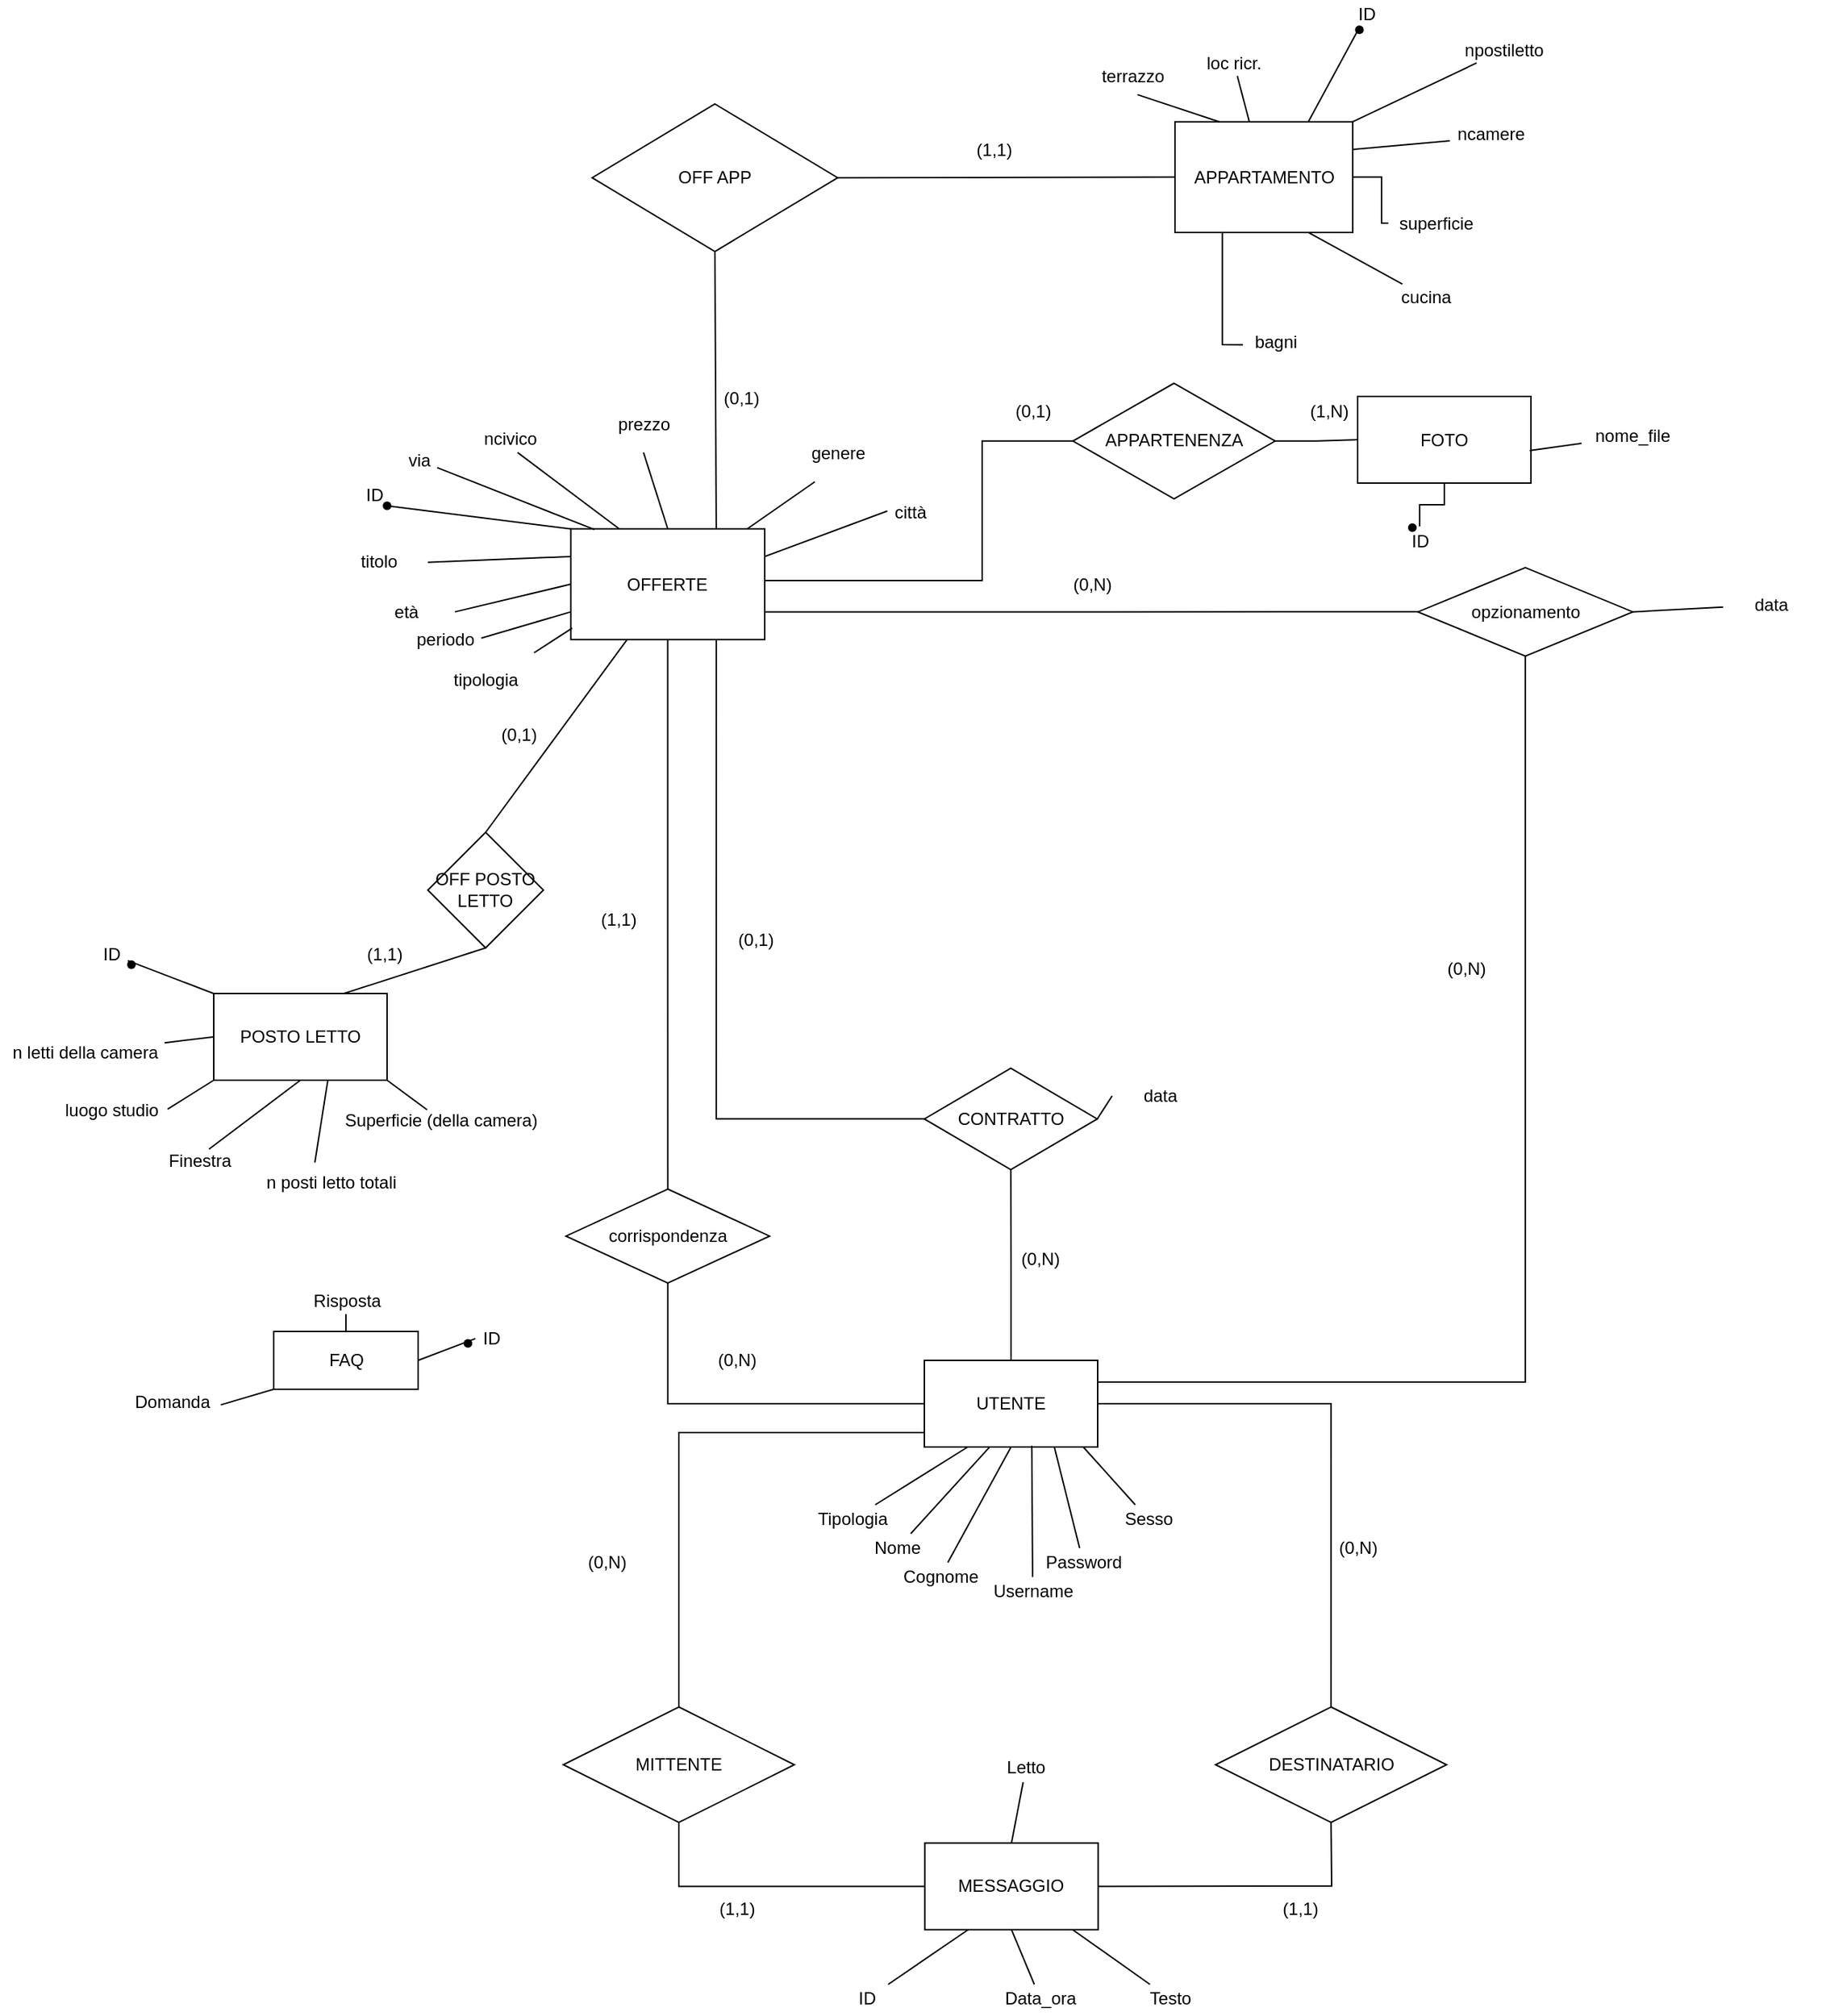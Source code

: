 <mxfile version="18.0.1" type="device"><diagram id="BImiJ2MHaVfLToUosUw6" name="Pagina-1"><mxGraphModel dx="3135" dy="1825" grid="1" gridSize="10" guides="1" tooltips="1" connect="1" arrows="1" fold="1" page="1" pageScale="1" pageWidth="1169" pageHeight="827" math="0" shadow="0"><root><mxCell id="0"/><mxCell id="1" parent="0"/><mxCell id="w5Ji0JBY7HhAF-RtOJwx-1" value="" style="group" parent="1" vertex="1" connectable="0"><mxGeometry x="-529" y="-589" width="869.526" height="950.705" as="geometry"/></mxCell><mxCell id="w5Ji0JBY7HhAF-RtOJwx-8" value="OFFERTE" style="rounded=0;whiteSpace=wrap;html=1;" parent="w5Ji0JBY7HhAF-RtOJwx-1" vertex="1"><mxGeometry x="134.237" y="153.233" width="134.237" height="76.617" as="geometry"/></mxCell><mxCell id="w5Ji0JBY7HhAF-RtOJwx-13" style="edgeStyle=orthogonalEdgeStyle;rounded=0;orthogonalLoop=1;jettySize=auto;html=1;entryX=0.75;entryY=1;entryDx=0;entryDy=0;endArrow=none;endFill=0;" parent="w5Ji0JBY7HhAF-RtOJwx-1" source="w5Ji0JBY7HhAF-RtOJwx-14" target="w5Ji0JBY7HhAF-RtOJwx-8" edge="1"><mxGeometry relative="1" as="geometry"/></mxCell><mxCell id="w5Ji0JBY7HhAF-RtOJwx-14" value="CONTRATTO" style="rhombus;whiteSpace=wrap;html=1;rounded=0;" parent="w5Ji0JBY7HhAF-RtOJwx-1" vertex="1"><mxGeometry x="379.002" y="526.741" width="119.695" height="70.232" as="geometry"/></mxCell><mxCell id="w5Ji0JBY7HhAF-RtOJwx-16" value="corrispondenza" style="rhombus;whiteSpace=wrap;html=1;rounded=0;" parent="w5Ji0JBY7HhAF-RtOJwx-1" vertex="1"><mxGeometry x="130.881" y="610.379" width="140.949" height="65.124" as="geometry"/></mxCell><mxCell id="w5Ji0JBY7HhAF-RtOJwx-17" value="" style="edgeStyle=orthogonalEdgeStyle;rounded=0;orthogonalLoop=1;jettySize=auto;html=1;endArrow=none;endFill=0;" parent="w5Ji0JBY7HhAF-RtOJwx-1" source="w5Ji0JBY7HhAF-RtOJwx-8" target="w5Ji0JBY7HhAF-RtOJwx-16" edge="1"><mxGeometry relative="1" as="geometry"/></mxCell><mxCell id="w5Ji0JBY7HhAF-RtOJwx-20" value="(0,N)" style="text;html=1;strokeColor=none;fillColor=none;align=center;verticalAlign=middle;whiteSpace=wrap;rounded=0;" parent="w5Ji0JBY7HhAF-RtOJwx-1" vertex="1"><mxGeometry x="461.878" y="172.383" width="67.119" height="38.308" as="geometry"/></mxCell><mxCell id="w5Ji0JBY7HhAF-RtOJwx-24" value="(0,1)" style="text;html=1;strokeColor=none;fillColor=none;align=center;verticalAlign=middle;whiteSpace=wrap;rounded=0;" parent="w5Ji0JBY7HhAF-RtOJwx-1" vertex="1"><mxGeometry x="228.999" y="418.69" width="67.119" height="38.308" as="geometry"/></mxCell><mxCell id="w5Ji0JBY7HhAF-RtOJwx-25" value="(1,1)" style="text;html=1;strokeColor=none;fillColor=none;align=center;verticalAlign=middle;whiteSpace=wrap;rounded=0;" parent="w5Ji0JBY7HhAF-RtOJwx-1" vertex="1"><mxGeometry x="134.234" y="405.06" width="67.119" height="38.308" as="geometry"/></mxCell><mxCell id="w5Ji0JBY7HhAF-RtOJwx-34" value="(0,1)" style="text;html=1;strokeColor=none;fillColor=none;align=center;verticalAlign=middle;whiteSpace=wrap;rounded=0;" parent="w5Ji0JBY7HhAF-RtOJwx-1" vertex="1"><mxGeometry x="219.253" y="44.005" width="67.119" height="38.308" as="geometry"/></mxCell><mxCell id="w5Ji0JBY7HhAF-RtOJwx-43" value="data" style="text;html=1;strokeColor=none;fillColor=none;align=center;verticalAlign=middle;whiteSpace=wrap;rounded=0;" parent="w5Ji0JBY7HhAF-RtOJwx-1" vertex="1"><mxGeometry x="508.997" y="526.74" width="67.119" height="38.308" as="geometry"/></mxCell><mxCell id="w5Ji0JBY7HhAF-RtOJwx-50" value="(0,N)" style="text;html=1;strokeColor=none;fillColor=none;align=center;verticalAlign=middle;whiteSpace=wrap;rounded=0;" parent="w5Ji0JBY7HhAF-RtOJwx-1" vertex="1"><mxGeometry x="720.751" y="439.004" width="67.119" height="38.308" as="geometry"/></mxCell><mxCell id="w5Ji0JBY7HhAF-RtOJwx-69" value="via" style="text;html=1;align=center;verticalAlign=middle;resizable=0;points=[];autosize=1;strokeColor=none;fillColor=none;" parent="w5Ji0JBY7HhAF-RtOJwx-1" vertex="1"><mxGeometry x="16.68" y="96.92" width="25" height="18" as="geometry"/></mxCell><mxCell id="w5Ji0JBY7HhAF-RtOJwx-70" value="ncivico" style="text;html=1;align=center;verticalAlign=middle;resizable=0;points=[];autosize=1;strokeColor=none;fillColor=none;" parent="w5Ji0JBY7HhAF-RtOJwx-1" vertex="1"><mxGeometry x="68.24" y="82.31" width="47" height="18" as="geometry"/></mxCell><mxCell id="w5Ji0JBY7HhAF-RtOJwx-71" value="città" style="text;html=1;align=center;verticalAlign=middle;resizable=0;points=[];autosize=1;strokeColor=none;fillColor=none;" parent="w5Ji0JBY7HhAF-RtOJwx-1" vertex="1"><mxGeometry x="353.49" y="132.92" width="32" height="18" as="geometry"/></mxCell><mxCell id="w5Ji0JBY7HhAF-RtOJwx-56" value="OFF POSTO LETTO" style="rhombus;whiteSpace=wrap;html=1;" parent="w5Ji0JBY7HhAF-RtOJwx-1" vertex="1"><mxGeometry x="35.24" y="363.37" width="80" height="80" as="geometry"/></mxCell><mxCell id="w5Ji0JBY7HhAF-RtOJwx-87" value="(0,1)" style="text;html=1;align=center;verticalAlign=middle;resizable=0;points=[];autosize=1;strokeColor=none;fillColor=none;" parent="w5Ji0JBY7HhAF-RtOJwx-1" vertex="1"><mxGeometry x="80.24" y="287.31" width="35" height="18" as="geometry"/></mxCell><mxCell id="w5Ji0JBY7HhAF-RtOJwx-279" value="" style="endArrow=none;html=1;rounded=0;exitX=0.5;exitY=0;exitDx=0;exitDy=0;" parent="w5Ji0JBY7HhAF-RtOJwx-1" source="w5Ji0JBY7HhAF-RtOJwx-56" target="w5Ji0JBY7HhAF-RtOJwx-8" edge="1"><mxGeometry relative="1" as="geometry"><mxPoint x="19" y="319" as="sourcePoint"/><mxPoint x="179" y="319" as="targetPoint"/></mxGeometry></mxCell><mxCell id="w5Ji0JBY7HhAF-RtOJwx-99" value="prezzo" style="text;html=1;strokeColor=none;fillColor=none;align=center;verticalAlign=middle;whiteSpace=wrap;rounded=0;" parent="w5Ji0JBY7HhAF-RtOJwx-1" vertex="1"><mxGeometry x="156.54" y="62" width="56" height="38.31" as="geometry"/></mxCell><mxCell id="w5Ji0JBY7HhAF-RtOJwx-103" value="genere" style="text;html=1;strokeColor=none;fillColor=none;align=center;verticalAlign=middle;whiteSpace=wrap;rounded=0;" parent="w5Ji0JBY7HhAF-RtOJwx-1" vertex="1"><mxGeometry x="286.373" y="82.314" width="67.119" height="38.308" as="geometry"/></mxCell><mxCell id="w5Ji0JBY7HhAF-RtOJwx-97" value="tipologia" style="text;html=1;strokeColor=none;fillColor=none;align=center;verticalAlign=middle;whiteSpace=wrap;rounded=0;" parent="w5Ji0JBY7HhAF-RtOJwx-1" vertex="1"><mxGeometry x="41.683" y="238.995" width="67.119" height="38.308" as="geometry"/></mxCell><mxCell id="w5Ji0JBY7HhAF-RtOJwx-95" value="periodo" style="text;html=1;align=center;verticalAlign=middle;resizable=0;points=[];autosize=1;strokeColor=none;fillColor=none;" parent="w5Ji0JBY7HhAF-RtOJwx-1" vertex="1"><mxGeometry x="21.999" y="220.991" width="50" height="18" as="geometry"/></mxCell><mxCell id="w5Ji0JBY7HhAF-RtOJwx-83" value="età" style="text;html=1;strokeColor=none;fillColor=none;align=center;verticalAlign=middle;whiteSpace=wrap;rounded=0;" parent="w5Ji0JBY7HhAF-RtOJwx-1" vertex="1"><mxGeometry x="-13.121" y="191.538" width="67.119" height="38.308" as="geometry"/></mxCell><mxCell id="w5Ji0JBY7HhAF-RtOJwx-61" value="" style="group" parent="w5Ji0JBY7HhAF-RtOJwx-1" vertex="1" connectable="0"><mxGeometry x="-31.874" y="155.999" width="67.119" height="38.308" as="geometry"/></mxCell><mxCell id="w5Ji0JBY7HhAF-RtOJwx-62" value="" style="group" parent="w5Ji0JBY7HhAF-RtOJwx-61" vertex="1" connectable="0"><mxGeometry y="1.277" width="67.119" height="38.308" as="geometry"/></mxCell><mxCell id="w5Ji0JBY7HhAF-RtOJwx-63" value="titolo" style="text;html=1;strokeColor=none;fillColor=none;align=center;verticalAlign=middle;whiteSpace=wrap;rounded=0;" parent="w5Ji0JBY7HhAF-RtOJwx-62" vertex="1"><mxGeometry width="67.119" height="38.308" as="geometry"/></mxCell><mxCell id="w5Ji0JBY7HhAF-RtOJwx-281" value="" style="endArrow=none;html=1;rounded=0;entryX=0.007;entryY=0.897;entryDx=0;entryDy=0;entryPerimeter=0;exitX=1;exitY=0;exitDx=0;exitDy=0;" parent="w5Ji0JBY7HhAF-RtOJwx-1" source="w5Ji0JBY7HhAF-RtOJwx-97" target="w5Ji0JBY7HhAF-RtOJwx-8" edge="1"><mxGeometry relative="1" as="geometry"><mxPoint x="-176.97" y="269" as="sourcePoint"/><mxPoint x="-16.97" y="269" as="targetPoint"/></mxGeometry></mxCell><mxCell id="w5Ji0JBY7HhAF-RtOJwx-282" value="" style="endArrow=none;html=1;rounded=0;entryX=0;entryY=0.75;entryDx=0;entryDy=0;exitX=1.005;exitY=0.438;exitDx=0;exitDy=0;exitPerimeter=0;" parent="w5Ji0JBY7HhAF-RtOJwx-1" source="w5Ji0JBY7HhAF-RtOJwx-95" target="w5Ji0JBY7HhAF-RtOJwx-8" edge="1"><mxGeometry relative="1" as="geometry"><mxPoint x="-166.97" y="279" as="sourcePoint"/><mxPoint x="-6.97" y="279" as="targetPoint"/></mxGeometry></mxCell><mxCell id="w5Ji0JBY7HhAF-RtOJwx-283" value="" style="endArrow=none;html=1;rounded=0;entryX=0;entryY=0.5;entryDx=0;entryDy=0;exitX=1;exitY=0.5;exitDx=0;exitDy=0;" parent="w5Ji0JBY7HhAF-RtOJwx-1" source="w5Ji0JBY7HhAF-RtOJwx-83" target="w5Ji0JBY7HhAF-RtOJwx-8" edge="1"><mxGeometry relative="1" as="geometry"><mxPoint x="-156.97" y="289" as="sourcePoint"/><mxPoint x="3.03" y="289" as="targetPoint"/></mxGeometry></mxCell><mxCell id="w5Ji0JBY7HhAF-RtOJwx-284" value="" style="endArrow=none;html=1;rounded=0;entryX=0;entryY=0.25;entryDx=0;entryDy=0;exitX=1;exitY=0.5;exitDx=0;exitDy=0;" parent="w5Ji0JBY7HhAF-RtOJwx-1" source="w5Ji0JBY7HhAF-RtOJwx-63" target="w5Ji0JBY7HhAF-RtOJwx-8" edge="1"><mxGeometry relative="1" as="geometry"><mxPoint x="-146.97" y="299" as="sourcePoint"/><mxPoint x="13.03" y="299" as="targetPoint"/></mxGeometry></mxCell><mxCell id="w5Ji0JBY7HhAF-RtOJwx-286" value="" style="endArrow=none;html=1;rounded=0;entryX=0.122;entryY=0.006;entryDx=0;entryDy=0;entryPerimeter=0;" parent="w5Ji0JBY7HhAF-RtOJwx-1" source="w5Ji0JBY7HhAF-RtOJwx-69" target="w5Ji0JBY7HhAF-RtOJwx-8" edge="1"><mxGeometry relative="1" as="geometry"><mxPoint x="-126.97" y="319" as="sourcePoint"/><mxPoint x="33.03" y="319" as="targetPoint"/></mxGeometry></mxCell><mxCell id="w5Ji0JBY7HhAF-RtOJwx-287" value="" style="endArrow=none;html=1;rounded=0;entryX=0.25;entryY=0;entryDx=0;entryDy=0;exitX=0.619;exitY=1.001;exitDx=0;exitDy=0;exitPerimeter=0;" parent="w5Ji0JBY7HhAF-RtOJwx-1" source="w5Ji0JBY7HhAF-RtOJwx-70" target="w5Ji0JBY7HhAF-RtOJwx-8" edge="1"><mxGeometry relative="1" as="geometry"><mxPoint x="-116.97" y="329" as="sourcePoint"/><mxPoint x="43.03" y="329" as="targetPoint"/></mxGeometry></mxCell><mxCell id="w5Ji0JBY7HhAF-RtOJwx-290" value="" style="endArrow=none;html=1;rounded=0;exitX=0.5;exitY=1;exitDx=0;exitDy=0;entryX=0.5;entryY=0;entryDx=0;entryDy=0;" parent="w5Ji0JBY7HhAF-RtOJwx-1" source="w5Ji0JBY7HhAF-RtOJwx-99" target="w5Ji0JBY7HhAF-RtOJwx-8" edge="1"><mxGeometry relative="1" as="geometry"><mxPoint x="-86.97" y="359" as="sourcePoint"/><mxPoint x="73.03" y="359" as="targetPoint"/></mxGeometry></mxCell><mxCell id="w5Ji0JBY7HhAF-RtOJwx-288" value="" style="endArrow=none;html=1;rounded=0;entryX=0.25;entryY=1;entryDx=0;entryDy=0;" parent="w5Ji0JBY7HhAF-RtOJwx-1" source="w5Ji0JBY7HhAF-RtOJwx-8" target="w5Ji0JBY7HhAF-RtOJwx-103" edge="1"><mxGeometry relative="1" as="geometry"><mxPoint x="269" y="149" as="sourcePoint"/><mxPoint x="53.03" y="339" as="targetPoint"/></mxGeometry></mxCell><mxCell id="w5Ji0JBY7HhAF-RtOJwx-289" value="" style="endArrow=none;html=1;rounded=0;entryX=-0.005;entryY=0.441;entryDx=0;entryDy=0;entryPerimeter=0;exitX=1;exitY=0.25;exitDx=0;exitDy=0;" parent="w5Ji0JBY7HhAF-RtOJwx-1" source="w5Ji0JBY7HhAF-RtOJwx-8" target="w5Ji0JBY7HhAF-RtOJwx-71" edge="1"><mxGeometry relative="1" as="geometry"><mxPoint x="-96.97" y="349" as="sourcePoint"/><mxPoint x="63.03" y="349" as="targetPoint"/></mxGeometry></mxCell><mxCell id="w5Ji0JBY7HhAF-RtOJwx-10" value="opzionamento" style="rhombus;whiteSpace=wrap;html=1;rounded=0;" parent="w5Ji0JBY7HhAF-RtOJwx-1" vertex="1"><mxGeometry x="720.747" y="180.041" width="148.78" height="61.293" as="geometry"/></mxCell><mxCell id="w5Ji0JBY7HhAF-RtOJwx-9" value="" style="edgeStyle=orthogonalEdgeStyle;rounded=0;orthogonalLoop=1;jettySize=auto;html=1;endArrow=none;endFill=0;exitX=1;exitY=0.75;exitDx=0;exitDy=0;" parent="w5Ji0JBY7HhAF-RtOJwx-1" source="w5Ji0JBY7HhAF-RtOJwx-8" target="w5Ji0JBY7HhAF-RtOJwx-10" edge="1"><mxGeometry relative="1" as="geometry"><mxPoint x="637.627" y="229.85" as="sourcePoint"/></mxGeometry></mxCell><mxCell id="Do4_v32Tr3Z7Mj5obZWx-1" value="FOTO" style="whiteSpace=wrap;html=1;" parent="w5Ji0JBY7HhAF-RtOJwx-1" vertex="1"><mxGeometry x="679" y="61.52" width="120" height="60" as="geometry"/></mxCell><mxCell id="Do4_v32Tr3Z7Mj5obZWx-2" value="APPARTENENZA" style="rhombus;whiteSpace=wrap;html=1;" parent="w5Ji0JBY7HhAF-RtOJwx-1" vertex="1"><mxGeometry x="481.88" y="52.38" width="140" height="80" as="geometry"/></mxCell><mxCell id="Do4_v32Tr3Z7Mj5obZWx-4" value="" style="endArrow=none;html=1;rounded=0;edgeStyle=orthogonalEdgeStyle;entryX=0;entryY=0.5;entryDx=0;entryDy=0;" parent="w5Ji0JBY7HhAF-RtOJwx-1" source="Do4_v32Tr3Z7Mj5obZWx-2" target="Do4_v32Tr3Z7Mj5obZWx-1" edge="1"><mxGeometry relative="1" as="geometry"><mxPoint x="501.88" y="181.53" as="sourcePoint"/><mxPoint x="481.88" y="121.53" as="targetPoint"/></mxGeometry></mxCell><mxCell id="Do4_v32Tr3Z7Mj5obZWx-5" value="" style="endArrow=none;html=1;rounded=0;edgeStyle=orthogonalEdgeStyle;entryX=0;entryY=0.5;entryDx=0;entryDy=0;" parent="w5Ji0JBY7HhAF-RtOJwx-1" source="w5Ji0JBY7HhAF-RtOJwx-8" target="Do4_v32Tr3Z7Mj5obZWx-2" edge="1"><mxGeometry relative="1" as="geometry"><mxPoint x="189" y="299" as="sourcePoint"/><mxPoint x="349" y="299" as="targetPoint"/><Array as="points"><mxPoint x="419" y="189"/><mxPoint x="419" y="92"/></Array></mxGeometry></mxCell><mxCell id="w5Ji0JBY7HhAF-RtOJwx-88" value="(1,1)" style="text;html=1;align=center;verticalAlign=middle;resizable=0;points=[];autosize=1;strokeColor=none;fillColor=none;" parent="w5Ji0JBY7HhAF-RtOJwx-1" vertex="1"><mxGeometry x="-13" y="439" width="35" height="18" as="geometry"/></mxCell><mxCell id="aWfFNZam9mgBmQEWTAM8-8" value="" style="shape=waypoint;sketch=0;fillStyle=solid;size=6;pointerEvents=1;points=[];fillColor=none;resizable=0;rotatable=0;perimeter=centerPerimeter;snapToPoint=1;" parent="w5Ji0JBY7HhAF-RtOJwx-1" vertex="1"><mxGeometry x="696.88" y="132.38" width="40" height="40" as="geometry"/></mxCell><mxCell id="aWfFNZam9mgBmQEWTAM8-7" value="ID" style="text;html=1;align=center;verticalAlign=middle;resizable=0;points=[];autosize=1;strokeColor=none;fillColor=none;" parent="w5Ji0JBY7HhAF-RtOJwx-1" vertex="1"><mxGeometry x="706.88" y="151.53" width="30" height="20" as="geometry"/></mxCell><mxCell id="aWfFNZam9mgBmQEWTAM8-9" value="" style="endArrow=none;html=1;rounded=0;edgeStyle=orthogonalEdgeStyle;exitX=0.5;exitY=1;exitDx=0;exitDy=0;" parent="w5Ji0JBY7HhAF-RtOJwx-1" source="Do4_v32Tr3Z7Mj5obZWx-1" target="aWfFNZam9mgBmQEWTAM8-7" edge="1"><mxGeometry relative="1" as="geometry"><mxPoint x="551.88" y="231.53" as="sourcePoint"/><mxPoint x="711.88" y="231.53" as="targetPoint"/></mxGeometry></mxCell><mxCell id="o8wldWI-NNzoNFx39wyF-39" value="" style="endArrow=none;html=1;rounded=0;exitX=1;exitY=0.5;exitDx=0;exitDy=0;entryX=0;entryY=0.5;entryDx=0;entryDy=0;" parent="w5Ji0JBY7HhAF-RtOJwx-1" source="w5Ji0JBY7HhAF-RtOJwx-14" target="w5Ji0JBY7HhAF-RtOJwx-43" edge="1"><mxGeometry relative="1" as="geometry"><mxPoint x="548.7" y="474.76" as="sourcePoint"/><mxPoint x="708.7" y="474.76" as="targetPoint"/></mxGeometry></mxCell><mxCell id="o8wldWI-NNzoNFx39wyF-43" value="Username" style="text;html=1;align=center;verticalAlign=middle;resizable=0;points=[];autosize=1;strokeColor=none;fillColor=none;" parent="w5Ji0JBY7HhAF-RtOJwx-1" vertex="1"><mxGeometry x="419" y="879" width="70" height="20" as="geometry"/></mxCell><mxCell id="o8wldWI-NNzoNFx39wyF-41" value="Nome" style="text;html=1;align=center;verticalAlign=middle;resizable=0;points=[];autosize=1;strokeColor=none;fillColor=none;" parent="w5Ji0JBY7HhAF-RtOJwx-1" vertex="1"><mxGeometry x="335.49" y="849" width="50" height="20" as="geometry"/></mxCell><mxCell id="o8wldWI-NNzoNFx39wyF-42" value="Cognome" style="text;html=1;align=center;verticalAlign=middle;resizable=0;points=[];autosize=1;strokeColor=none;fillColor=none;" parent="w5Ji0JBY7HhAF-RtOJwx-1" vertex="1"><mxGeometry x="354.76" y="869" width="70" height="20" as="geometry"/></mxCell><mxCell id="o8wldWI-NNzoNFx39wyF-47" value="Sesso" style="text;html=1;align=center;verticalAlign=middle;resizable=0;points=[];autosize=1;strokeColor=none;fillColor=none;" parent="w5Ji0JBY7HhAF-RtOJwx-1" vertex="1"><mxGeometry x="509" y="829" width="50" height="20" as="geometry"/></mxCell><mxCell id="Do4_v32Tr3Z7Mj5obZWx-7" value="(0,1)" style="text;html=1;align=center;verticalAlign=middle;resizable=0;points=[];autosize=1;strokeColor=none;fillColor=none;" parent="w5Ji0JBY7HhAF-RtOJwx-1" vertex="1"><mxGeometry x="434" y="61.52" width="40" height="20" as="geometry"/></mxCell><mxCell id="Do4_v32Tr3Z7Mj5obZWx-8" value="(1,N)" style="text;html=1;align=center;verticalAlign=middle;resizable=0;points=[];autosize=1;strokeColor=none;fillColor=none;" parent="w5Ji0JBY7HhAF-RtOJwx-1" vertex="1"><mxGeometry x="639" y="62.31" width="40" height="20" as="geometry"/></mxCell><mxCell id="w5Ji0JBY7HhAF-RtOJwx-107" value="FAQ" style="whiteSpace=wrap;html=1;align=center;" parent="1" vertex="1"><mxGeometry x="-600.48" y="120" width="100" height="40" as="geometry"/></mxCell><mxCell id="w5Ji0JBY7HhAF-RtOJwx-108" value="" style="endArrow=none;html=1;rounded=0;entryX=0;entryY=1;entryDx=0;entryDy=0;exitX=1.039;exitY=0.6;exitDx=0;exitDy=0;exitPerimeter=0;" parent="1" source="w5Ji0JBY7HhAF-RtOJwx-109" target="w5Ji0JBY7HhAF-RtOJwx-107" edge="1"><mxGeometry relative="1" as="geometry"><mxPoint x="-546.48" y="166.09" as="sourcePoint"/><mxPoint x="-386.48" y="166.09" as="targetPoint"/></mxGeometry></mxCell><mxCell id="w5Ji0JBY7HhAF-RtOJwx-109" value="Domanda" style="text;html=1;align=center;verticalAlign=middle;resizable=0;points=[];autosize=1;strokeColor=none;fillColor=none;" parent="1" vertex="1"><mxGeometry x="-701.57" y="160" width="62" height="18" as="geometry"/></mxCell><mxCell id="w5Ji0JBY7HhAF-RtOJwx-110" value="" style="endArrow=none;html=1;rounded=0;exitX=0.5;exitY=0;exitDx=0;exitDy=0;" parent="1" source="w5Ji0JBY7HhAF-RtOJwx-107" target="w5Ji0JBY7HhAF-RtOJwx-111" edge="1"><mxGeometry relative="1" as="geometry"><mxPoint x="-494.48" y="159.09" as="sourcePoint"/><mxPoint x="-479.48" y="175.09" as="targetPoint"/></mxGeometry></mxCell><mxCell id="w5Ji0JBY7HhAF-RtOJwx-111" value="Risposta" style="text;html=1;align=center;verticalAlign=middle;resizable=0;points=[];autosize=1;strokeColor=none;fillColor=none;" parent="1" vertex="1"><mxGeometry x="-578.48" y="90" width="56" height="18" as="geometry"/></mxCell><mxCell id="w5Ji0JBY7HhAF-RtOJwx-112" value="" style="endArrow=none;html=1;rounded=0;exitX=1;exitY=0.5;exitDx=0;exitDy=0;entryX=-0.018;entryY=0.489;entryDx=0;entryDy=0;entryPerimeter=0;" parent="1" source="w5Ji0JBY7HhAF-RtOJwx-107" target="w5Ji0JBY7HhAF-RtOJwx-74" edge="1"><mxGeometry relative="1" as="geometry"><mxPoint x="-382.48" y="89.09" as="sourcePoint"/><mxPoint x="-375.48" y="140.09" as="targetPoint"/></mxGeometry></mxCell><mxCell id="w5Ji0JBY7HhAF-RtOJwx-46" style="edgeStyle=orthogonalEdgeStyle;rounded=0;orthogonalLoop=1;jettySize=auto;html=1;endArrow=none;endFill=0;exitX=0.5;exitY=0;exitDx=0;exitDy=0;" parent="1" source="o8wldWI-NNzoNFx39wyF-16" target="o8wldWI-NNzoNFx39wyF-1" edge="1"><mxGeometry relative="1" as="geometry"><mxPoint x="-90" y="400" as="sourcePoint"/><mxPoint x="-260.525" y="361.705" as="targetPoint"/><Array as="points"><mxPoint x="-320" y="190"/></Array></mxGeometry></mxCell><mxCell id="w5Ji0JBY7HhAF-RtOJwx-48" value="" style="edgeStyle=orthogonalEdgeStyle;rounded=0;orthogonalLoop=1;jettySize=auto;html=1;endArrow=none;endFill=0;entryX=0.5;entryY=0;entryDx=0;entryDy=0;" parent="1" source="o8wldWI-NNzoNFx39wyF-1" target="o8wldWI-NNzoNFx39wyF-26" edge="1"><mxGeometry relative="1" as="geometry"><Array as="points"><mxPoint x="132" y="170"/></Array><mxPoint x="260" y="11.164" as="sourcePoint"/><mxPoint x="259.962" y="321.346" as="targetPoint"/></mxGeometry></mxCell><mxCell id="w5Ji0JBY7HhAF-RtOJwx-19" value="" style="edgeStyle=orthogonalEdgeStyle;rounded=0;orthogonalLoop=1;jettySize=auto;html=1;endArrow=none;endFill=0;entryX=0;entryY=0.5;entryDx=0;entryDy=0;" parent="1" source="w5Ji0JBY7HhAF-RtOJwx-16" target="o8wldWI-NNzoNFx39wyF-1" edge="1"><mxGeometry relative="1" as="geometry"><mxPoint x="-327.692" y="323.397" as="targetPoint"/><Array as="points"><mxPoint x="-328" y="170"/></Array></mxGeometry></mxCell><mxCell id="w5Ji0JBY7HhAF-RtOJwx-74" value="ID" style="text;html=1;align=center;verticalAlign=middle;resizable=0;points=[];autosize=1;strokeColor=none;fillColor=none;" parent="1" vertex="1"><mxGeometry x="-460.51" y="116.17" width="22" height="18" as="geometry"/></mxCell><mxCell id="w5Ji0JBY7HhAF-RtOJwx-45" value="data" style="text;html=1;strokeColor=none;fillColor=none;align=center;verticalAlign=middle;whiteSpace=wrap;rounded=0;" parent="1" vertex="1"><mxGeometry x="403.149" y="-402.506" width="67.119" height="38.308" as="geometry"/></mxCell><mxCell id="w5Ji0JBY7HhAF-RtOJwx-274" value="" style="endArrow=none;html=1;rounded=0;exitX=1;exitY=0.5;exitDx=0;exitDy=0;" parent="1" source="w5Ji0JBY7HhAF-RtOJwx-10" target="w5Ji0JBY7HhAF-RtOJwx-45" edge="1"><mxGeometry relative="1" as="geometry"><mxPoint x="40" y="-240" as="sourcePoint"/><mxPoint x="200" y="-240" as="targetPoint"/></mxGeometry></mxCell><mxCell id="w5Ji0JBY7HhAF-RtOJwx-28" value="APPARTAMENTO" style="whiteSpace=wrap;html=1;rounded=0;" parent="1" vertex="1"><mxGeometry x="23.54" y="-717.651" width="123.051" height="76.617" as="geometry"/></mxCell><mxCell id="w5Ji0JBY7HhAF-RtOJwx-40" value="superficie" style="text;html=1;strokeColor=none;fillColor=none;align=center;verticalAlign=middle;whiteSpace=wrap;rounded=0;" parent="1" vertex="1"><mxGeometry x="171.201" y="-666.573" width="67.119" height="38.308" as="geometry"/></mxCell><mxCell id="w5Ji0JBY7HhAF-RtOJwx-41" style="edgeStyle=orthogonalEdgeStyle;rounded=0;orthogonalLoop=1;jettySize=auto;html=1;endArrow=none;endFill=0;" parent="1" source="w5Ji0JBY7HhAF-RtOJwx-28" target="w5Ji0JBY7HhAF-RtOJwx-40" edge="1"><mxGeometry relative="1" as="geometry"/></mxCell><mxCell id="w5Ji0JBY7HhAF-RtOJwx-51" value="bagni" style="text;html=1;align=center;verticalAlign=middle;resizable=0;points=[];autosize=1;strokeColor=none;fillColor=none;" parent="1" vertex="1"><mxGeometry x="72.894" y="-574.417" width="40" height="18" as="geometry"/></mxCell><mxCell id="w5Ji0JBY7HhAF-RtOJwx-52" value="" style="endArrow=none;html=1;rounded=0;entryX=-0.058;entryY=0.62;entryDx=0;entryDy=0;entryPerimeter=0;" parent="1" target="w5Ji0JBY7HhAF-RtOJwx-51" edge="1"><mxGeometry relative="1" as="geometry"><mxPoint x="56.32" y="-641.42" as="sourcePoint"/><mxPoint x="304.32" y="-547.817" as="targetPoint"/><Array as="points"><mxPoint x="56.32" y="-563.42"/></Array></mxGeometry></mxCell><mxCell id="w5Ji0JBY7HhAF-RtOJwx-65" value="cucina" style="text;html=1;align=center;verticalAlign=middle;resizable=0;points=[];autosize=1;strokeColor=none;fillColor=none;" parent="1" vertex="1"><mxGeometry x="175.32" y="-605.34" width="44" height="18" as="geometry"/></mxCell><mxCell id="w5Ji0JBY7HhAF-RtOJwx-66" value="" style="endArrow=none;html=1;rounded=0;exitX=0.75;exitY=1;exitDx=0;exitDy=0;" parent="1" source="w5Ji0JBY7HhAF-RtOJwx-28" target="w5Ji0JBY7HhAF-RtOJwx-65" edge="1"><mxGeometry relative="1" as="geometry"><mxPoint x="-83.68" y="-822.42" as="sourcePoint"/><mxPoint x="76.32" y="-822.42" as="targetPoint"/></mxGeometry></mxCell><mxCell id="w5Ji0JBY7HhAF-RtOJwx-67" value="ncamere" style="text;html=1;align=center;verticalAlign=middle;resizable=0;points=[];autosize=1;strokeColor=none;fillColor=none;" parent="1" vertex="1"><mxGeometry x="213.71" y="-717.65" width="56" height="18" as="geometry"/></mxCell><mxCell id="w5Ji0JBY7HhAF-RtOJwx-68" value="" style="endArrow=none;html=1;rounded=0;entryX=0.002;entryY=0.732;entryDx=0;entryDy=0;entryPerimeter=0;exitX=1;exitY=0.25;exitDx=0;exitDy=0;" parent="1" source="w5Ji0JBY7HhAF-RtOJwx-28" target="w5Ji0JBY7HhAF-RtOJwx-67" edge="1"><mxGeometry relative="1" as="geometry"><mxPoint x="-73.68" y="-812.42" as="sourcePoint"/><mxPoint x="86.32" y="-812.42" as="targetPoint"/></mxGeometry></mxCell><mxCell id="w5Ji0JBY7HhAF-RtOJwx-77" value="npostiletto" style="text;html=1;align=center;verticalAlign=middle;resizable=0;points=[];autosize=1;strokeColor=none;fillColor=none;" parent="1" vertex="1"><mxGeometry x="219.32" y="-776.42" width="64" height="18" as="geometry"/></mxCell><mxCell id="w5Ji0JBY7HhAF-RtOJwx-78" value="" style="endArrow=none;html=1;rounded=0;exitX=1;exitY=0;exitDx=0;exitDy=0;" parent="1" source="w5Ji0JBY7HhAF-RtOJwx-28" target="w5Ji0JBY7HhAF-RtOJwx-77" edge="1"><mxGeometry relative="1" as="geometry"><mxPoint x="0.32" y="-841.42" as="sourcePoint"/><mxPoint x="160.32" y="-841.42" as="targetPoint"/><Array as="points"/></mxGeometry></mxCell><mxCell id="w5Ji0JBY7HhAF-RtOJwx-81" value="loc ricr." style="text;html=1;align=center;verticalAlign=middle;resizable=0;points=[];autosize=1;strokeColor=none;fillColor=none;" parent="1" vertex="1"><mxGeometry x="40.32" y="-767.42" width="48" height="18" as="geometry"/></mxCell><mxCell id="w5Ji0JBY7HhAF-RtOJwx-82" value="terrazzo" style="text;html=1;align=center;verticalAlign=middle;resizable=0;points=[];autosize=1;strokeColor=none;fillColor=none;" parent="1" vertex="1"><mxGeometry x="-32.68" y="-758.42" width="53" height="18" as="geometry"/></mxCell><mxCell id="w5Ji0JBY7HhAF-RtOJwx-91" value="" style="endArrow=none;html=1;rounded=0;" parent="1" source="w5Ji0JBY7HhAF-RtOJwx-28" target="w5Ji0JBY7HhAF-RtOJwx-81" edge="1"><mxGeometry relative="1" as="geometry"><mxPoint x="-83.68" y="-822.42" as="sourcePoint"/><mxPoint x="76.32" y="-822.42" as="targetPoint"/></mxGeometry></mxCell><mxCell id="w5Ji0JBY7HhAF-RtOJwx-92" value="" style="endArrow=none;html=1;rounded=0;entryX=0.571;entryY=1.22;entryDx=0;entryDy=0;entryPerimeter=0;exitX=0.25;exitY=0;exitDx=0;exitDy=0;" parent="1" source="w5Ji0JBY7HhAF-RtOJwx-28" target="w5Ji0JBY7HhAF-RtOJwx-82" edge="1"><mxGeometry relative="1" as="geometry"><mxPoint x="-83.68" y="-822.42" as="sourcePoint"/><mxPoint x="76.32" y="-822.42" as="targetPoint"/></mxGeometry></mxCell><mxCell id="w5Ji0JBY7HhAF-RtOJwx-123" value="" style="endArrow=none;html=1;rounded=0;exitX=0.75;exitY=0;exitDx=0;exitDy=0;" parent="1" source="w5Ji0JBY7HhAF-RtOJwx-28" target="w5Ji0JBY7HhAF-RtOJwx-124" edge="1"><mxGeometry relative="1" as="geometry"><mxPoint x="171.32" y="-807.42" as="sourcePoint"/><mxPoint x="163.32" y="-770.42" as="targetPoint"/></mxGeometry></mxCell><mxCell id="w5Ji0JBY7HhAF-RtOJwx-124" value="ID" style="text;html=1;align=center;verticalAlign=middle;resizable=0;points=[];autosize=1;strokeColor=none;fillColor=none;" parent="1" vertex="1"><mxGeometry x="145.32" y="-801.42" width="22" height="18" as="geometry"/></mxCell><mxCell id="w5Ji0JBY7HhAF-RtOJwx-276" value="" style="endArrow=none;html=1;rounded=0;exitX=1;exitY=0.5;exitDx=0;exitDy=0;entryX=0;entryY=0.5;entryDx=0;entryDy=0;" parent="1" source="w5Ji0JBY7HhAF-RtOJwx-26" target="w5Ji0JBY7HhAF-RtOJwx-28" edge="1"><mxGeometry relative="1" as="geometry"><mxPoint x="-70" y="-520" as="sourcePoint"/><mxPoint x="-100" y="-650" as="targetPoint"/></mxGeometry></mxCell><mxCell id="w5Ji0JBY7HhAF-RtOJwx-26" value="OFF APP" style="rhombus;whiteSpace=wrap;html=1;rounded=0;" parent="1" vertex="1"><mxGeometry x="-380" y="-730" width="170" height="102.16" as="geometry"/></mxCell><mxCell id="w5Ji0JBY7HhAF-RtOJwx-277" value="" style="endArrow=none;html=1;rounded=0;exitX=0.5;exitY=1;exitDx=0;exitDy=0;entryX=0.75;entryY=0;entryDx=0;entryDy=0;" parent="1" source="w5Ji0JBY7HhAF-RtOJwx-26" target="w5Ji0JBY7HhAF-RtOJwx-8" edge="1"><mxGeometry relative="1" as="geometry"><mxPoint x="-70" y="-490" as="sourcePoint"/><mxPoint x="90" y="-490" as="targetPoint"/></mxGeometry></mxCell><mxCell id="w5Ji0JBY7HhAF-RtOJwx-58" value="Superficie (della camera)" style="text;html=1;align=center;verticalAlign=middle;resizable=0;points=[];autosize=1;strokeColor=none;fillColor=none;" parent="1" vertex="1"><mxGeometry x="-557.19" y="-35" width="144" height="18" as="geometry"/></mxCell><mxCell id="w5Ji0JBY7HhAF-RtOJwx-59" value="POSTO LETTO" style="whiteSpace=wrap;html=1;" parent="1" vertex="1"><mxGeometry x="-642" y="-114" width="120" height="60" as="geometry"/></mxCell><mxCell id="w5Ji0JBY7HhAF-RtOJwx-64" value="" style="endArrow=none;html=1;rounded=0;entryX=1;entryY=1;entryDx=0;entryDy=0;exitX=0.437;exitY=0.085;exitDx=0;exitDy=0;exitPerimeter=0;" parent="1" source="w5Ji0JBY7HhAF-RtOJwx-58" target="w5Ji0JBY7HhAF-RtOJwx-59" edge="1"><mxGeometry relative="1" as="geometry"><mxPoint x="-858" y="-157" as="sourcePoint"/><mxPoint x="-698" y="-157" as="targetPoint"/></mxGeometry></mxCell><mxCell id="w5Ji0JBY7HhAF-RtOJwx-85" value="luogo studio" style="text;html=1;align=center;verticalAlign=middle;resizable=0;points=[];autosize=1;strokeColor=none;fillColor=none;" parent="1" vertex="1"><mxGeometry x="-751" y="-42" width="75" height="18" as="geometry"/></mxCell><mxCell id="w5Ji0JBY7HhAF-RtOJwx-86" value="&amp;nbsp;n letti della camera" style="text;html=1;align=center;verticalAlign=middle;resizable=0;points=[];autosize=1;strokeColor=none;fillColor=none;" parent="1" vertex="1"><mxGeometry x="-790" y="-82" width="114" height="18" as="geometry"/></mxCell><mxCell id="w5Ji0JBY7HhAF-RtOJwx-89" value="" style="endArrow=none;html=1;rounded=0;entryX=0;entryY=0.5;entryDx=0;entryDy=0;" parent="1" source="w5Ji0JBY7HhAF-RtOJwx-86" target="w5Ji0JBY7HhAF-RtOJwx-59" edge="1"><mxGeometry relative="1" as="geometry"><mxPoint x="-859" y="-190" as="sourcePoint"/><mxPoint x="-699" y="-190" as="targetPoint"/></mxGeometry></mxCell><mxCell id="w5Ji0JBY7HhAF-RtOJwx-90" value="" style="endArrow=none;html=1;rounded=0;entryX=0;entryY=1;entryDx=0;entryDy=0;exitX=1.027;exitY=0.45;exitDx=0;exitDy=0;exitPerimeter=0;" parent="1" source="w5Ji0JBY7HhAF-RtOJwx-85" target="w5Ji0JBY7HhAF-RtOJwx-59" edge="1"><mxGeometry relative="1" as="geometry"><mxPoint x="-806" y="15" as="sourcePoint"/><mxPoint x="-646" y="15" as="targetPoint"/></mxGeometry></mxCell><mxCell id="w5Ji0JBY7HhAF-RtOJwx-93" value="" style="endArrow=none;html=1;rounded=0;exitX=0.658;exitY=1.001;exitDx=0;exitDy=0;exitPerimeter=0;" parent="1" source="w5Ji0JBY7HhAF-RtOJwx-59" edge="1"><mxGeometry relative="1" as="geometry"><mxPoint x="-589" y="-197" as="sourcePoint"/><mxPoint x="-572" y="3" as="targetPoint"/></mxGeometry></mxCell><mxCell id="w5Ji0JBY7HhAF-RtOJwx-94" value="n posti letto totali" style="text;html=1;align=center;verticalAlign=middle;resizable=0;points=[];autosize=1;strokeColor=none;fillColor=none;" parent="1" vertex="1"><mxGeometry x="-611" y="8" width="100" height="18" as="geometry"/></mxCell><mxCell id="w5Ji0JBY7HhAF-RtOJwx-105" value="Finestra" style="text;html=1;align=center;verticalAlign=middle;resizable=0;points=[];autosize=1;strokeColor=none;fillColor=none;" parent="1" vertex="1"><mxGeometry x="-679" y="-7" width="53" height="18" as="geometry"/></mxCell><mxCell id="w5Ji0JBY7HhAF-RtOJwx-106" value="" style="endArrow=none;html=1;rounded=0;entryX=0.5;entryY=1;entryDx=0;entryDy=0;exitX=0.636;exitY=0.042;exitDx=0;exitDy=0;exitPerimeter=0;" parent="1" source="w5Ji0JBY7HhAF-RtOJwx-105" target="w5Ji0JBY7HhAF-RtOJwx-59" edge="1"><mxGeometry relative="1" as="geometry"><mxPoint x="-811" y="11" as="sourcePoint"/><mxPoint x="-651" y="11" as="targetPoint"/></mxGeometry></mxCell><mxCell id="w5Ji0JBY7HhAF-RtOJwx-125" value="" style="endArrow=none;html=1;rounded=0;entryX=0;entryY=0;entryDx=0;entryDy=0;" parent="1" source="w5Ji0JBY7HhAF-RtOJwx-126" target="w5Ji0JBY7HhAF-RtOJwx-59" edge="1"><mxGeometry relative="1" as="geometry"><mxPoint x="-707" y="-151.0" as="sourcePoint"/><mxPoint x="-679" y="-161" as="targetPoint"/></mxGeometry></mxCell><mxCell id="w5Ji0JBY7HhAF-RtOJwx-126" value="ID" style="text;html=1;align=center;verticalAlign=middle;resizable=0;points=[];autosize=1;strokeColor=none;fillColor=none;" parent="1" vertex="1"><mxGeometry x="-723.57" y="-150" width="22" height="18" as="geometry"/></mxCell><mxCell id="w5Ji0JBY7HhAF-RtOJwx-280" value="" style="endArrow=none;html=1;rounded=0;exitX=0.75;exitY=0;exitDx=0;exitDy=0;entryX=0.5;entryY=1;entryDx=0;entryDy=0;" parent="1" source="w5Ji0JBY7HhAF-RtOJwx-59" target="w5Ji0JBY7HhAF-RtOJwx-56" edge="1"><mxGeometry relative="1" as="geometry"><mxPoint x="-510" y="-270" as="sourcePoint"/><mxPoint x="-350" y="-270" as="targetPoint"/></mxGeometry></mxCell><mxCell id="w5Ji0JBY7HhAF-RtOJwx-101" value="ID" style="text;html=1;align=center;verticalAlign=middle;resizable=0;points=[];autosize=1;strokeColor=none;fillColor=none;" parent="1" vertex="1"><mxGeometry x="-542.12" y="-468.38" width="22" height="18" as="geometry"/></mxCell><mxCell id="w5Ji0JBY7HhAF-RtOJwx-285" value="" style="endArrow=none;html=1;rounded=0;entryX=0;entryY=0;entryDx=0;entryDy=0;exitDx=0;exitDy=0;exitPerimeter=0;startArrow=none;" parent="1" source="aWfFNZam9mgBmQEWTAM8-1" target="w5Ji0JBY7HhAF-RtOJwx-8" edge="1"><mxGeometry relative="1" as="geometry"><mxPoint x="-665.97" y="-280" as="sourcePoint"/><mxPoint x="-505.97" y="-280" as="targetPoint"/></mxGeometry></mxCell><mxCell id="w5Ji0JBY7HhAF-RtOJwx-35" value="(1,1)" style="text;html=1;strokeColor=none;fillColor=none;align=center;verticalAlign=middle;whiteSpace=wrap;rounded=0;" parent="1" vertex="1"><mxGeometry x="-135.002" y="-717.651" width="67.119" height="38.308" as="geometry"/></mxCell><mxCell id="aWfFNZam9mgBmQEWTAM8-2" value="" style="shape=waypoint;sketch=0;fillStyle=solid;size=6;pointerEvents=1;points=[];fillColor=none;resizable=0;rotatable=0;perimeter=centerPerimeter;snapToPoint=1;" parent="1" vertex="1"><mxGeometry x="131.2" y="-801.42" width="40" height="40" as="geometry"/></mxCell><mxCell id="aWfFNZam9mgBmQEWTAM8-5" value="" style="shape=waypoint;sketch=0;fillStyle=solid;size=6;pointerEvents=1;points=[];fillColor=none;resizable=0;rotatable=0;perimeter=centerPerimeter;snapToPoint=1;" parent="1" vertex="1"><mxGeometry x="-486" y="108.22" width="40" height="40" as="geometry"/></mxCell><mxCell id="aWfFNZam9mgBmQEWTAM8-1" value="" style="shape=waypoint;sketch=0;fillStyle=solid;size=6;pointerEvents=1;points=[];fillColor=none;resizable=0;rotatable=0;perimeter=centerPerimeter;snapToPoint=1;" parent="1" vertex="1"><mxGeometry x="-542" y="-471.72" width="40" height="40" as="geometry"/></mxCell><mxCell id="aWfFNZam9mgBmQEWTAM8-10" value="" style="endArrow=none;html=1;rounded=0;entryDx=0;entryDy=0;exitX=1.045;exitY=0.947;exitDx=0;exitDy=0;exitPerimeter=0;" parent="1" source="w5Ji0JBY7HhAF-RtOJwx-101" target="aWfFNZam9mgBmQEWTAM8-1" edge="1"><mxGeometry relative="1" as="geometry"><mxPoint x="-519.13" y="-451.334" as="sourcePoint"/><mxPoint x="-394.763" y="-435.767" as="targetPoint"/></mxGeometry></mxCell><mxCell id="aWfFNZam9mgBmQEWTAM8-11" value="" style="shape=waypoint;sketch=0;fillStyle=solid;size=6;pointerEvents=1;points=[];fillColor=none;resizable=0;rotatable=0;perimeter=centerPerimeter;snapToPoint=1;" parent="1" vertex="1"><mxGeometry x="-719" y="-154" width="40" height="40" as="geometry"/></mxCell><mxCell id="o8wldWI-NNzoNFx39wyF-1" value="UTENTE" style="whiteSpace=wrap;html=1;" parent="1" vertex="1"><mxGeometry x="-150" y="140" width="120" height="60" as="geometry"/></mxCell><mxCell id="w5Ji0JBY7HhAF-RtOJwx-15" value="" style="edgeStyle=orthogonalEdgeStyle;rounded=0;orthogonalLoop=1;jettySize=auto;html=1;endArrow=none;endFill=0;" parent="1" source="o8wldWI-NNzoNFx39wyF-1" target="w5Ji0JBY7HhAF-RtOJwx-14" edge="1"><mxGeometry relative="1" as="geometry"><mxPoint x="199.018" y="-27.145" as="sourcePoint"/></mxGeometry></mxCell><mxCell id="w5Ji0JBY7HhAF-RtOJwx-12" value="" style="edgeStyle=orthogonalEdgeStyle;rounded=0;orthogonalLoop=1;jettySize=auto;html=1;endArrow=none;endFill=0;entryX=1;entryY=0.25;entryDx=0;entryDy=0;" parent="1" source="w5Ji0JBY7HhAF-RtOJwx-10" target="o8wldWI-NNzoNFx39wyF-1" edge="1"><mxGeometry relative="1" as="geometry"><mxPoint x="266.136" y="-65.453" as="targetPoint"/><Array as="points"><mxPoint x="266" y="155"/></Array></mxGeometry></mxCell><mxCell id="o8wldWI-NNzoNFx39wyF-16" value="MITTENTE" style="rhombus;whiteSpace=wrap;html=1;" parent="1" vertex="1"><mxGeometry x="-400" y="380" width="160" height="80" as="geometry"/></mxCell><mxCell id="o8wldWI-NNzoNFx39wyF-24" value="MESSAGGIO" style="whiteSpace=wrap;html=1;" parent="1" vertex="1"><mxGeometry x="-149.68" y="474.24" width="120" height="60" as="geometry"/></mxCell><mxCell id="o8wldWI-NNzoNFx39wyF-26" value="DESTINATARIO" style="rhombus;whiteSpace=wrap;html=1;" parent="1" vertex="1"><mxGeometry x="51.59" y="380" width="160" height="80" as="geometry"/></mxCell><mxCell id="o8wldWI-NNzoNFx39wyF-28" style="edgeStyle=orthogonalEdgeStyle;rounded=0;orthogonalLoop=1;jettySize=auto;html=1;endArrow=none;endFill=0;exitX=0.5;exitY=1;exitDx=0;exitDy=0;entryX=0;entryY=0.5;entryDx=0;entryDy=0;" parent="1" source="o8wldWI-NNzoNFx39wyF-16" target="o8wldWI-NNzoNFx39wyF-24" edge="1"><mxGeometry relative="1" as="geometry"><mxPoint x="-320.51" y="424" as="sourcePoint"/><mxPoint x="-140" y="200.077" as="targetPoint"/><Array as="points"><mxPoint x="-320" y="504"/></Array></mxGeometry></mxCell><mxCell id="o8wldWI-NNzoNFx39wyF-30" value="" style="endArrow=none;html=1;rounded=0;entryX=0.5;entryY=1;entryDx=0;entryDy=0;exitX=1;exitY=0.5;exitDx=0;exitDy=0;" parent="1" source="o8wldWI-NNzoNFx39wyF-24" target="o8wldWI-NNzoNFx39wyF-26" edge="1"><mxGeometry relative="1" as="geometry"><mxPoint x="80" y="410" as="sourcePoint"/><mxPoint x="240" y="410" as="targetPoint"/><Array as="points"><mxPoint x="132" y="504"/></Array></mxGeometry></mxCell><mxCell id="o8wldWI-NNzoNFx39wyF-31" value="ID" style="text;html=1;align=center;verticalAlign=middle;resizable=0;points=[];autosize=1;strokeColor=none;fillColor=none;" parent="1" vertex="1"><mxGeometry x="-204.68" y="572.12" width="30" height="20" as="geometry"/></mxCell><mxCell id="o8wldWI-NNzoNFx39wyF-32" value="Data_ora" style="text;html=1;align=center;verticalAlign=middle;resizable=0;points=[];autosize=1;strokeColor=none;fillColor=none;" parent="1" vertex="1"><mxGeometry x="-99.68" y="572.12" width="60" height="20" as="geometry"/></mxCell><mxCell id="o8wldWI-NNzoNFx39wyF-33" value="Testo" style="text;html=1;align=center;verticalAlign=middle;resizable=0;points=[];autosize=1;strokeColor=none;fillColor=none;" parent="1" vertex="1"><mxGeometry x="0.32" y="572.12" width="40" height="20" as="geometry"/></mxCell><mxCell id="o8wldWI-NNzoNFx39wyF-34" value="Letto" style="text;html=1;align=center;verticalAlign=middle;resizable=0;points=[];autosize=1;strokeColor=none;fillColor=none;" parent="1" vertex="1"><mxGeometry x="-99.68" y="412.12" width="40" height="20" as="geometry"/></mxCell><mxCell id="o8wldWI-NNzoNFx39wyF-35" value="" style="endArrow=none;html=1;rounded=0;" parent="1" source="o8wldWI-NNzoNFx39wyF-33" target="o8wldWI-NNzoNFx39wyF-24" edge="1"><mxGeometry relative="1" as="geometry"><mxPoint x="10.32" y="632.12" as="sourcePoint"/><mxPoint x="170.32" y="632.12" as="targetPoint"/></mxGeometry></mxCell><mxCell id="o8wldWI-NNzoNFx39wyF-36" value="" style="endArrow=none;html=1;rounded=0;exitX=0.5;exitY=1;exitDx=0;exitDy=0;" parent="1" source="o8wldWI-NNzoNFx39wyF-24" target="o8wldWI-NNzoNFx39wyF-32" edge="1"><mxGeometry relative="1" as="geometry"><mxPoint x="20.32" y="642.12" as="sourcePoint"/><mxPoint x="180.32" y="642.12" as="targetPoint"/></mxGeometry></mxCell><mxCell id="o8wldWI-NNzoNFx39wyF-37" value="" style="endArrow=none;html=1;rounded=0;exitX=0.25;exitY=1;exitDx=0;exitDy=0;" parent="1" source="o8wldWI-NNzoNFx39wyF-24" target="o8wldWI-NNzoNFx39wyF-31" edge="1"><mxGeometry relative="1" as="geometry"><mxPoint x="30.32" y="652.12" as="sourcePoint"/><mxPoint x="190.32" y="652.12" as="targetPoint"/></mxGeometry></mxCell><mxCell id="o8wldWI-NNzoNFx39wyF-38" value="" style="endArrow=none;html=1;rounded=0;entryX=0.5;entryY=0;entryDx=0;entryDy=0;" parent="1" source="o8wldWI-NNzoNFx39wyF-34" target="o8wldWI-NNzoNFx39wyF-24" edge="1"><mxGeometry relative="1" as="geometry"><mxPoint x="40.32" y="662.12" as="sourcePoint"/><mxPoint x="200.32" y="662.12" as="targetPoint"/></mxGeometry></mxCell><mxCell id="o8wldWI-NNzoNFx39wyF-40" value="Tipologia" style="text;html=1;align=center;verticalAlign=middle;resizable=0;points=[];autosize=1;strokeColor=none;fillColor=none;" parent="1" vertex="1"><mxGeometry x="-230" y="240" width="60" height="20" as="geometry"/></mxCell><mxCell id="o8wldWI-NNzoNFx39wyF-44" value="Password" style="text;html=1;align=center;verticalAlign=middle;resizable=0;points=[];autosize=1;strokeColor=none;fillColor=none;" parent="1" vertex="1"><mxGeometry x="-75" y="270" width="70" height="20" as="geometry"/></mxCell><mxCell id="o8wldWI-NNzoNFx39wyF-48" value="" style="endArrow=none;html=1;rounded=0;entryX=0.25;entryY=1;entryDx=0;entryDy=0;" parent="1" source="o8wldWI-NNzoNFx39wyF-40" target="o8wldWI-NNzoNFx39wyF-1" edge="1"><mxGeometry relative="1" as="geometry"><mxPoint x="-290" y="220" as="sourcePoint"/><mxPoint x="-130" y="220" as="targetPoint"/></mxGeometry></mxCell><mxCell id="o8wldWI-NNzoNFx39wyF-50" value="" style="endArrow=none;html=1;rounded=0;entryX=0.376;entryY=1.001;entryDx=0;entryDy=0;entryPerimeter=0;" parent="1" source="o8wldWI-NNzoNFx39wyF-41" target="o8wldWI-NNzoNFx39wyF-1" edge="1"><mxGeometry relative="1" as="geometry"><mxPoint x="-290" y="240" as="sourcePoint"/><mxPoint x="-130" y="240" as="targetPoint"/></mxGeometry></mxCell><mxCell id="o8wldWI-NNzoNFx39wyF-51" value="" style="endArrow=none;html=1;rounded=0;entryX=0.5;entryY=1;entryDx=0;entryDy=0;" parent="1" source="o8wldWI-NNzoNFx39wyF-42" target="o8wldWI-NNzoNFx39wyF-1" edge="1"><mxGeometry relative="1" as="geometry"><mxPoint x="-290" y="240" as="sourcePoint"/><mxPoint x="-130" y="240" as="targetPoint"/></mxGeometry></mxCell><mxCell id="o8wldWI-NNzoNFx39wyF-52" value="" style="endArrow=none;html=1;rounded=0;entryX=0.62;entryY=0.985;entryDx=0;entryDy=0;entryPerimeter=0;" parent="1" source="o8wldWI-NNzoNFx39wyF-43" target="o8wldWI-NNzoNFx39wyF-1" edge="1"><mxGeometry relative="1" as="geometry"><mxPoint x="-290" y="240" as="sourcePoint"/><mxPoint x="-130" y="240" as="targetPoint"/></mxGeometry></mxCell><mxCell id="o8wldWI-NNzoNFx39wyF-53" value="" style="endArrow=none;html=1;rounded=0;entryX=0.75;entryY=1;entryDx=0;entryDy=0;" parent="1" source="o8wldWI-NNzoNFx39wyF-44" target="o8wldWI-NNzoNFx39wyF-1" edge="1"><mxGeometry relative="1" as="geometry"><mxPoint x="-290" y="240" as="sourcePoint"/><mxPoint x="-130" y="240" as="targetPoint"/></mxGeometry></mxCell><mxCell id="o8wldWI-NNzoNFx39wyF-54" value="" style="endArrow=none;html=1;rounded=0;entryX=0.917;entryY=1;entryDx=0;entryDy=0;entryPerimeter=0;" parent="1" source="o8wldWI-NNzoNFx39wyF-47" target="o8wldWI-NNzoNFx39wyF-1" edge="1"><mxGeometry relative="1" as="geometry"><mxPoint x="-290" y="240" as="sourcePoint"/><mxPoint x="-130" y="240" as="targetPoint"/></mxGeometry></mxCell><mxCell id="o8wldWI-NNzoNFx39wyF-55" value="(0,N)" style="text;html=1;align=center;verticalAlign=middle;resizable=0;points=[];autosize=1;strokeColor=none;fillColor=none;" parent="1" vertex="1"><mxGeometry x="-300" y="130" width="40" height="20" as="geometry"/></mxCell><mxCell id="o8wldWI-NNzoNFx39wyF-56" value="(0,N)" style="text;html=1;align=center;verticalAlign=middle;resizable=0;points=[];autosize=1;strokeColor=none;fillColor=none;" parent="1" vertex="1"><mxGeometry x="-90" y="60" width="40" height="20" as="geometry"/></mxCell><mxCell id="o8wldWI-NNzoNFx39wyF-57" value="(0,N)" style="text;html=1;align=center;verticalAlign=middle;resizable=0;points=[];autosize=1;strokeColor=none;fillColor=none;" parent="1" vertex="1"><mxGeometry x="-390" y="270" width="40" height="20" as="geometry"/></mxCell><mxCell id="o8wldWI-NNzoNFx39wyF-58" value="(1,1)" style="text;html=1;align=center;verticalAlign=middle;resizable=0;points=[];autosize=1;strokeColor=none;fillColor=none;" parent="1" vertex="1"><mxGeometry x="-300" y="510" width="40" height="20" as="geometry"/></mxCell><mxCell id="o8wldWI-NNzoNFx39wyF-59" value="(1,1)" style="text;html=1;align=center;verticalAlign=middle;resizable=0;points=[];autosize=1;strokeColor=none;fillColor=none;" parent="1" vertex="1"><mxGeometry x="90" y="510" width="40" height="20" as="geometry"/></mxCell><mxCell id="o8wldWI-NNzoNFx39wyF-60" value="(0,N)" style="text;html=1;align=center;verticalAlign=middle;resizable=0;points=[];autosize=1;strokeColor=none;fillColor=none;" parent="1" vertex="1"><mxGeometry x="130" y="260" width="40" height="20" as="geometry"/></mxCell><mxCell id="KKN-UB3z-SNycEcjrykz-1" value="nome_file" style="text;html=1;align=center;verticalAlign=middle;resizable=0;points=[];autosize=1;strokeColor=none;fillColor=none;" vertex="1" parent="1"><mxGeometry x="305" y="-510" width="70" height="20" as="geometry"/></mxCell><mxCell id="KKN-UB3z-SNycEcjrykz-2" value="" style="endArrow=none;html=1;rounded=0;exitX=0.993;exitY=0.625;exitDx=0;exitDy=0;exitPerimeter=0;" edge="1" parent="1" source="Do4_v32Tr3Z7Mj5obZWx-1" target="KKN-UB3z-SNycEcjrykz-1"><mxGeometry relative="1" as="geometry"><mxPoint x="-140" y="-300" as="sourcePoint"/><mxPoint x="20" y="-300" as="targetPoint"/></mxGeometry></mxCell></root></mxGraphModel></diagram></mxfile>
